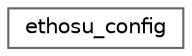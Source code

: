 digraph "Graphical Class Hierarchy"
{
 // LATEX_PDF_SIZE
  bgcolor="transparent";
  edge [fontname=Helvetica,fontsize=10,labelfontname=Helvetica,labelfontsize=10];
  node [fontname=Helvetica,fontsize=10,shape=box,height=0.2,width=0.4];
  rankdir="LR";
  Node0 [id="Node000000",label="ethosu_config",height=0.2,width=0.4,color="grey40", fillcolor="white", style="filled",URL="$structethosu__config.html",tooltip=" "];
}
